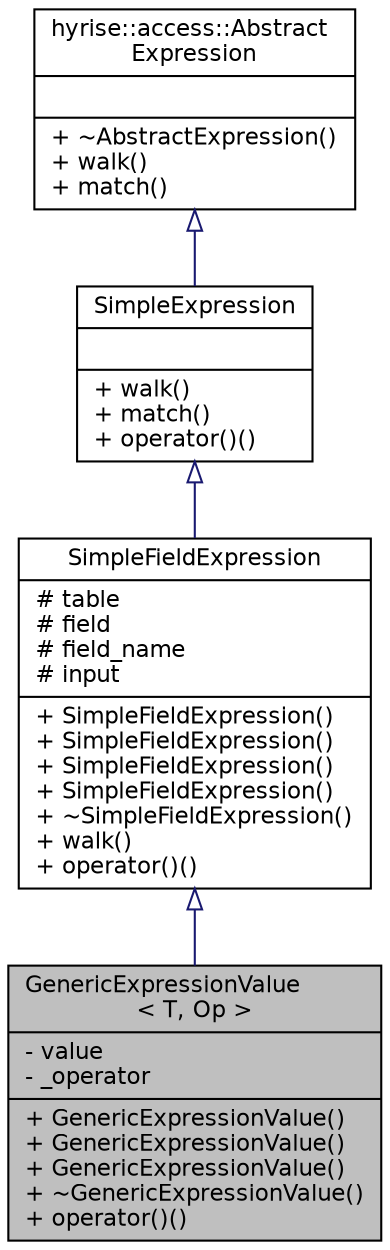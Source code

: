 digraph "GenericExpressionValue&lt; T, Op &gt;"
{
  edge [fontname="Helvetica",fontsize="11",labelfontname="Helvetica",labelfontsize="11"];
  node [fontname="Helvetica",fontsize="11",shape=record];
  Node1 [label="{GenericExpressionValue\l\< T, Op \>\n|- value\l- _operator\l|+ GenericExpressionValue()\l+ GenericExpressionValue()\l+ GenericExpressionValue()\l+ ~GenericExpressionValue()\l+ operator()()\l}",height=0.2,width=0.4,color="black", fillcolor="grey75", style="filled" fontcolor="black"];
  Node2 -> Node1 [dir="back",color="midnightblue",fontsize="11",style="solid",arrowtail="onormal",fontname="Helvetica"];
  Node2 [label="{SimpleFieldExpression\n|# table\l# field\l# field_name\l# input\l|+ SimpleFieldExpression()\l+ SimpleFieldExpression()\l+ SimpleFieldExpression()\l+ SimpleFieldExpression()\l+ ~SimpleFieldExpression()\l+ walk()\l+ operator()()\l}",height=0.2,width=0.4,color="black", fillcolor="white", style="filled",URL="$class_simple_field_expression.html"];
  Node3 -> Node2 [dir="back",color="midnightblue",fontsize="11",style="solid",arrowtail="onormal",fontname="Helvetica"];
  Node3 [label="{SimpleExpression\n||+ walk()\l+ match()\l+ operator()()\l}",height=0.2,width=0.4,color="black", fillcolor="white", style="filled",URL="$class_simple_expression.html"];
  Node4 -> Node3 [dir="back",color="midnightblue",fontsize="11",style="solid",arrowtail="onormal",fontname="Helvetica"];
  Node4 [label="{hyrise::access::Abstract\lExpression\n||+ ~AbstractExpression()\l+ walk()\l+ match()\l}",height=0.2,width=0.4,color="black", fillcolor="white", style="filled",URL="$classhyrise_1_1access_1_1_abstract_expression.html",tooltip="Abstract expression interface."];
}
